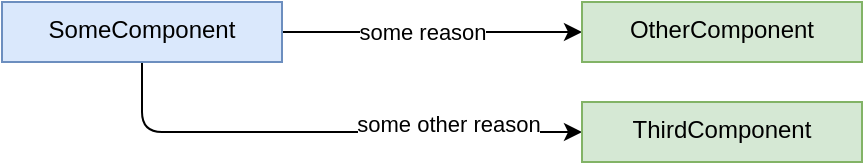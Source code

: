 <mxfile version="13.0.3" type="device" pages="3"><diagram id="yNK_ABaw8Se8PdmdTrlH" name="first-day"><mxGraphModel dx="1422" dy="822" grid="1" gridSize="10" guides="1" tooltips="1" connect="1" arrows="1" fold="1" page="1" pageScale="1" pageWidth="1654" pageHeight="1169" math="0" shadow="0"><root><mxCell id="IjhfCpBio78fHOjoQJx4-0"/><mxCell id="IjhfCpBio78fHOjoQJx4-1" parent="IjhfCpBio78fHOjoQJx4-0"/><mxCell id="eQ01Gdb1a1f8eqQGxo6X-0" style="edgeStyle=orthogonalEdgeStyle;rounded=0;orthogonalLoop=1;jettySize=auto;html=1;exitX=1;exitY=0.5;exitDx=0;exitDy=0;entryX=0;entryY=0.5;entryDx=0;entryDy=0;" edge="1" parent="IjhfCpBio78fHOjoQJx4-1" source="eQ01Gdb1a1f8eqQGxo6X-4" target="eQ01Gdb1a1f8eqQGxo6X-5"><mxGeometry relative="1" as="geometry"/></mxCell><mxCell id="eQ01Gdb1a1f8eqQGxo6X-1" value="some reason" style="edgeLabel;html=1;align=center;verticalAlign=middle;resizable=0;points=[];" vertex="1" connectable="0" parent="eQ01Gdb1a1f8eqQGxo6X-0"><mxGeometry x="-0.133" relative="1" as="geometry"><mxPoint x="5" as="offset"/></mxGeometry></mxCell><mxCell id="eQ01Gdb1a1f8eqQGxo6X-2" style="edgeStyle=orthogonalEdgeStyle;rounded=1;orthogonalLoop=1;jettySize=auto;html=1;exitX=0.5;exitY=1;exitDx=0;exitDy=0;entryX=0;entryY=0.5;entryDx=0;entryDy=0;" edge="1" parent="IjhfCpBio78fHOjoQJx4-1" source="eQ01Gdb1a1f8eqQGxo6X-4" target="eQ01Gdb1a1f8eqQGxo6X-6"><mxGeometry relative="1" as="geometry"/></mxCell><mxCell id="eQ01Gdb1a1f8eqQGxo6X-3" value="some other reason" style="edgeLabel;html=1;align=center;verticalAlign=middle;resizable=0;points=[];" vertex="1" connectable="0" parent="eQ01Gdb1a1f8eqQGxo6X-2"><mxGeometry x="0.474" y="4" relative="1" as="geometry"><mxPoint as="offset"/></mxGeometry></mxCell><mxCell id="eQ01Gdb1a1f8eqQGxo6X-4" value="SomeComponent" style="rounded=0;whiteSpace=wrap;html=1;verticalAlign=top;fillColor=#dae8fc;strokeColor=#6c8ebf;" vertex="1" parent="IjhfCpBio78fHOjoQJx4-1"><mxGeometry x="70" y="80" width="140" height="30" as="geometry"/></mxCell><mxCell id="eQ01Gdb1a1f8eqQGxo6X-5" value="OtherComponent" style="rounded=0;whiteSpace=wrap;html=1;verticalAlign=top;fillColor=#d5e8d4;strokeColor=#82b366;" vertex="1" parent="IjhfCpBio78fHOjoQJx4-1"><mxGeometry x="360" y="80" width="140" height="30" as="geometry"/></mxCell><mxCell id="eQ01Gdb1a1f8eqQGxo6X-6" value="ThirdComponent" style="rounded=0;whiteSpace=wrap;html=1;verticalAlign=top;fillColor=#d5e8d4;strokeColor=#82b366;" vertex="1" parent="IjhfCpBio78fHOjoQJx4-1"><mxGeometry x="360" y="130" width="140" height="30" as="geometry"/></mxCell></root></mxGraphModel></diagram><diagram id="x9LAKxzinf7MaV-T1e-o" name="second-week"><mxGraphModel dx="1422" dy="822" grid="1" gridSize="10" guides="1" tooltips="1" connect="1" arrows="1" fold="1" page="1" pageScale="1" pageWidth="1654" pageHeight="1169" math="0" shadow="0"><root><mxCell id="0"/><mxCell id="1" parent="0"/><mxCell id="-bWvrNVqObxnUcO1z5wG-42" style="edgeStyle=orthogonalEdgeStyle;rounded=0;orthogonalLoop=1;jettySize=auto;html=1;exitX=1;exitY=0.5;exitDx=0;exitDy=0;entryX=0;entryY=0.5;entryDx=0;entryDy=0;endArrow=open;endFill=0;" edge="1" source="-bWvrNVqObxnUcO1z5wG-46" target="-bWvrNVqObxnUcO1z5wG-47" parent="1"><mxGeometry relative="1" as="geometry"/></mxCell><mxCell id="-bWvrNVqObxnUcO1z5wG-43" value="Some reason" style="edgeLabel;html=1;align=center;verticalAlign=middle;resizable=0;points=[];" vertex="1" connectable="0" parent="-bWvrNVqObxnUcO1z5wG-42"><mxGeometry x="-0.133" relative="1" as="geometry"><mxPoint x="5" as="offset"/></mxGeometry></mxCell><mxCell id="-bWvrNVqObxnUcO1z5wG-44" style="edgeStyle=orthogonalEdgeStyle;rounded=1;orthogonalLoop=1;jettySize=auto;html=1;exitX=0.5;exitY=1;exitDx=0;exitDy=0;entryX=0;entryY=0.5;entryDx=0;entryDy=0;endArrow=open;endFill=0;" edge="1" source="-bWvrNVqObxnUcO1z5wG-46" target="-bWvrNVqObxnUcO1z5wG-48" parent="1"><mxGeometry relative="1" as="geometry"/></mxCell><mxCell id="-bWvrNVqObxnUcO1z5wG-45" value="Some other reason" style="edgeLabel;html=1;align=center;verticalAlign=middle;resizable=0;points=[];" vertex="1" connectable="0" parent="-bWvrNVqObxnUcO1z5wG-44"><mxGeometry x="0.474" y="4" relative="1" as="geometry"><mxPoint as="offset"/></mxGeometry></mxCell><mxCell id="-bWvrNVqObxnUcO1z5wG-46" value="SomeComponent" style="rounded=0;whiteSpace=wrap;html=1;verticalAlign=top;fillColor=#dae8fc;strokeColor=#6c8ebf;" vertex="1" parent="1"><mxGeometry x="80" y="70" width="140" height="30" as="geometry"/></mxCell><mxCell id="-bWvrNVqObxnUcO1z5wG-62" style="edgeStyle=orthogonalEdgeStyle;rounded=1;orthogonalLoop=1;jettySize=auto;html=1;exitX=1;exitY=0.5;exitDx=0;exitDy=0;entryX=0.75;entryY=0;entryDx=0;entryDy=0;endArrow=open;endFill=0;" edge="1" parent="1" source="-bWvrNVqObxnUcO1z5wG-47" target="-bWvrNVqObxnUcO1z5wG-56"><mxGeometry relative="1" as="geometry"/></mxCell><mxCell id="-bWvrNVqObxnUcO1z5wG-63" value="When is full moon" style="edgeLabel;html=1;align=center;verticalAlign=middle;resizable=0;points=[];" vertex="1" connectable="0" parent="-bWvrNVqObxnUcO1z5wG-62"><mxGeometry x="-0.616" y="1" relative="1" as="geometry"><mxPoint y="1" as="offset"/></mxGeometry></mxCell><mxCell id="-bWvrNVqObxnUcO1z5wG-47" value="OtherComponent" style="rounded=0;whiteSpace=wrap;html=1;verticalAlign=top;fillColor=#d5e8d4;strokeColor=#82b366;" vertex="1" parent="1"><mxGeometry x="370" y="70" width="140" height="30" as="geometry"/></mxCell><mxCell id="-bWvrNVqObxnUcO1z5wG-50" style="edgeStyle=orthogonalEdgeStyle;rounded=1;orthogonalLoop=1;jettySize=auto;html=1;exitX=0.5;exitY=1;exitDx=0;exitDy=0;entryX=1;entryY=0.5;entryDx=0;entryDy=0;endArrow=open;endFill=0;" edge="1" parent="1" source="-bWvrNVqObxnUcO1z5wG-48" target="-bWvrNVqObxnUcO1z5wG-49"><mxGeometry relative="1" as="geometry"/></mxCell><mxCell id="-bWvrNVqObxnUcO1z5wG-55" value="Only on Fridays" style="edgeLabel;html=1;align=center;verticalAlign=middle;resizable=0;points=[];" vertex="1" connectable="0" parent="-bWvrNVqObxnUcO1z5wG-50"><mxGeometry x="-0.231" y="-40" relative="1" as="geometry"><mxPoint x="-40" y="40" as="offset"/></mxGeometry></mxCell><mxCell id="-bWvrNVqObxnUcO1z5wG-57" value="" style="edgeStyle=orthogonalEdgeStyle;rounded=1;orthogonalLoop=1;jettySize=auto;html=1;endArrow=open;endFill=0;" edge="1" parent="1" source="-bWvrNVqObxnUcO1z5wG-48" target="-bWvrNVqObxnUcO1z5wG-56"><mxGeometry relative="1" as="geometry"/></mxCell><mxCell id="-bWvrNVqObxnUcO1z5wG-64" value="How is the weather?" style="edgeLabel;html=1;align=center;verticalAlign=middle;resizable=0;points=[];" vertex="1" connectable="0" parent="-bWvrNVqObxnUcO1z5wG-57"><mxGeometry x="-0.519" y="1" relative="1" as="geometry"><mxPoint x="13.5" y="46" as="offset"/></mxGeometry></mxCell><mxCell id="-bWvrNVqObxnUcO1z5wG-48" value="ThirdComponent" style="rounded=0;whiteSpace=wrap;html=1;verticalAlign=top;fillColor=#d5e8d4;strokeColor=#82b366;" vertex="1" parent="1"><mxGeometry x="370" y="120" width="140" height="30" as="geometry"/></mxCell><mxCell id="-bWvrNVqObxnUcO1z5wG-59" value="" style="edgeStyle=orthogonalEdgeStyle;rounded=1;orthogonalLoop=1;jettySize=auto;html=1;endArrow=open;endFill=0;" edge="1" parent="1" source="-bWvrNVqObxnUcO1z5wG-56" target="-bWvrNVqObxnUcO1z5wG-58"><mxGeometry relative="1" as="geometry"/></mxCell><mxCell id="-bWvrNVqObxnUcO1z5wG-56" value="TheRedPath" style="rounded=0;whiteSpace=wrap;html=1;verticalAlign=top;fillColor=#f8cecc;strokeColor=#b85450;" vertex="1" parent="1"><mxGeometry x="540" y="270" width="140" height="30" as="geometry"/></mxCell><mxCell id="-bWvrNVqObxnUcO1z5wG-60" style="edgeStyle=orthogonalEdgeStyle;rounded=1;orthogonalLoop=1;jettySize=auto;html=1;entryX=0.75;entryY=1;entryDx=0;entryDy=0;endArrow=open;endFill=0;" edge="1" parent="1" source="-bWvrNVqObxnUcO1z5wG-58" target="-bWvrNVqObxnUcO1z5wG-48"><mxGeometry relative="1" as="geometry"/></mxCell><mxCell id="-bWvrNVqObxnUcO1z5wG-61" value="Let's try again" style="edgeLabel;html=1;align=center;verticalAlign=middle;resizable=0;points=[];" vertex="1" connectable="0" parent="-bWvrNVqObxnUcO1z5wG-60"><mxGeometry x="0.425" relative="1" as="geometry"><mxPoint y="54.5" as="offset"/></mxGeometry></mxCell><mxCell id="-bWvrNVqObxnUcO1z5wG-58" value="OmgWhatHaveIDone" style="rounded=0;whiteSpace=wrap;html=1;verticalAlign=top;fillColor=#f8cecc;strokeColor=#b85450;" vertex="1" parent="1"><mxGeometry x="540" y="350" width="140" height="30" as="geometry"/></mxCell><mxCell id="-bWvrNVqObxnUcO1z5wG-52" value="" style="edgeStyle=orthogonalEdgeStyle;rounded=1;orthogonalLoop=1;jettySize=auto;html=1;endArrow=open;endFill=0;" edge="1" parent="1" source="-bWvrNVqObxnUcO1z5wG-49" target="-bWvrNVqObxnUcO1z5wG-51"><mxGeometry relative="1" as="geometry"/></mxCell><mxCell id="-bWvrNVqObxnUcO1z5wG-65" value="If n &amp;gt; 42" style="edgeLabel;html=1;align=center;verticalAlign=middle;resizable=0;points=[];" vertex="1" connectable="0" parent="-bWvrNVqObxnUcO1z5wG-52"><mxGeometry x="-0.237" y="-1" relative="1" as="geometry"><mxPoint as="offset"/></mxGeometry></mxCell><mxCell id="-bWvrNVqObxnUcO1z5wG-49" value="LostInTimeComponent" style="rounded=0;whiteSpace=wrap;html=1;verticalAlign=top;fillColor=#e1d5e7;strokeColor=#9673a6;" vertex="1" parent="1"><mxGeometry x="180" y="210" width="140" height="30" as="geometry"/></mxCell><mxCell id="-bWvrNVqObxnUcO1z5wG-53" style="edgeStyle=orthogonalEdgeStyle;rounded=1;orthogonalLoop=1;jettySize=auto;html=1;entryX=0;entryY=0.5;entryDx=0;entryDy=0;endArrow=open;endFill=0;" edge="1" parent="1" source="-bWvrNVqObxnUcO1z5wG-51" target="-bWvrNVqObxnUcO1z5wG-46"><mxGeometry relative="1" as="geometry"><Array as="points"><mxPoint x="60" y="335"/><mxPoint x="60" y="85"/></Array></mxGeometry></mxCell><mxCell id="-bWvrNVqObxnUcO1z5wG-54" value="Just because" style="edgeLabel;html=1;align=center;verticalAlign=middle;resizable=0;points=[];" vertex="1" connectable="0" parent="-bWvrNVqObxnUcO1z5wG-53"><mxGeometry x="0.162" y="1" relative="1" as="geometry"><mxPoint x="1" as="offset"/></mxGeometry></mxCell><mxCell id="-bWvrNVqObxnUcO1z5wG-51" value="MaybeLaterComponent" style="rounded=0;whiteSpace=wrap;html=1;verticalAlign=top;fillColor=#e1d5e7;strokeColor=#9673a6;" vertex="1" parent="1"><mxGeometry x="180" y="320" width="140" height="30" as="geometry"/></mxCell></root></mxGraphModel></diagram><diagram id="J9B8WU6r_JhwLd-lj47-" name="main-flow"><mxGraphModel dx="948" dy="548" grid="1" gridSize="10" guides="1" tooltips="1" connect="1" arrows="1" fold="1" page="1" pageScale="1" pageWidth="1654" pageHeight="1169" math="0" shadow="0"><root><mxCell id="fKqgJBkxVM9FNcwc4h9q-0"/><mxCell id="fKqgJBkxVM9FNcwc4h9q-1" parent="fKqgJBkxVM9FNcwc4h9q-0"/><mxCell id="Atcq-MObCHicT963sHfW-8" value="wee-flow kingdom" style="rounded=0;whiteSpace=wrap;html=1;verticalAlign=top;" vertex="1" parent="fKqgJBkxVM9FNcwc4h9q-1"><mxGeometry x="350" y="150" width="330" height="560" as="geometry"/></mxCell><mxCell id="Atcq-MObCHicT963sHfW-11" value="" style="edgeStyle=orthogonalEdgeStyle;rounded=1;orthogonalLoop=1;jettySize=auto;html=1;endArrow=open;endFill=0;" edge="1" parent="fKqgJBkxVM9FNcwc4h9q-1" source="Atcq-MObCHicT963sHfW-0" target="Atcq-MObCHicT963sHfW-10"><mxGeometry relative="1" as="geometry"/></mxCell><mxCell id="Atcq-MObCHicT963sHfW-0" value="Initial state" style="rounded=0;whiteSpace=wrap;html=1;" vertex="1" parent="fKqgJBkxVM9FNcwc4h9q-1"><mxGeometry x="160" y="200" width="120" height="60" as="geometry"/></mxCell><mxCell id="Atcq-MObCHicT963sHfW-12" value="" style="edgeStyle=orthogonalEdgeStyle;rounded=1;orthogonalLoop=1;jettySize=auto;html=1;endArrow=open;endFill=0;" edge="1" parent="fKqgJBkxVM9FNcwc4h9q-1" source="Atcq-MObCHicT963sHfW-10" target="Atcq-MObCHicT963sHfW-1"><mxGeometry relative="1" as="geometry"/></mxCell><mxCell id="Atcq-MObCHicT963sHfW-10" value="start( )" style="rounded=0;whiteSpace=wrap;html=1;" vertex="1" parent="fKqgJBkxVM9FNcwc4h9q-1"><mxGeometry x="380" y="200" width="120" height="60" as="geometry"/></mxCell><mxCell id="Atcq-MObCHicT963sHfW-4" value="" style="edgeStyle=orthogonalEdgeStyle;rounded=1;orthogonalLoop=1;jettySize=auto;html=1;endArrow=open;endFill=0;" edge="1" parent="fKqgJBkxVM9FNcwc4h9q-1" source="Atcq-MObCHicT963sHfW-1" target="Atcq-MObCHicT963sHfW-3"><mxGeometry relative="1" as="geometry"/></mxCell><mxCell id="Atcq-MObCHicT963sHfW-1" value="navigate to &lt;br&gt;first route" style="rounded=0;whiteSpace=wrap;html=1;" vertex="1" parent="fKqgJBkxVM9FNcwc4h9q-1"><mxGeometry x="540" y="200" width="120" height="60" as="geometry"/></mxCell><mxCell id="Atcq-MObCHicT963sHfW-6" value="" style="edgeStyle=orthogonalEdgeStyle;rounded=1;orthogonalLoop=1;jettySize=auto;html=1;endArrow=open;endFill=0;" edge="1" parent="fKqgJBkxVM9FNcwc4h9q-1" source="Atcq-MObCHicT963sHfW-3" target="Atcq-MObCHicT963sHfW-5"><mxGeometry relative="1" as="geometry"><Array as="points"><mxPoint x="780" y="480"/></Array></mxGeometry></mxCell><mxCell id="Atcq-MObCHicT963sHfW-29" value="My work &lt;br&gt;here is done" style="edgeLabel;html=1;align=center;verticalAlign=middle;resizable=0;points=[];" vertex="1" connectable="0" parent="Atcq-MObCHicT963sHfW-6"><mxGeometry x="-0.216" y="1" relative="1" as="geometry"><mxPoint as="offset"/></mxGeometry></mxCell><mxCell id="Atcq-MObCHicT963sHfW-16" style="edgeStyle=orthogonalEdgeStyle;rounded=1;orthogonalLoop=1;jettySize=auto;html=1;exitX=0.25;exitY=1;exitDx=0;exitDy=0;entryX=1;entryY=0.5;entryDx=0;entryDy=0;endArrow=open;endFill=0;" edge="1" parent="fKqgJBkxVM9FNcwc4h9q-1" source="Atcq-MObCHicT963sHfW-3" target="Atcq-MObCHicT963sHfW-15"><mxGeometry relative="1" as="geometry"/></mxCell><mxCell id="Atcq-MObCHicT963sHfW-28" value="Something &lt;br&gt;changed" style="edgeLabel;html=1;align=center;verticalAlign=middle;resizable=0;points=[];" vertex="1" connectable="0" parent="Atcq-MObCHicT963sHfW-16"><mxGeometry y="-17" relative="1" as="geometry"><mxPoint x="-17" y="18" as="offset"/></mxGeometry></mxCell><mxCell id="Atcq-MObCHicT963sHfW-3" value="Some component" style="rounded=0;whiteSpace=wrap;html=1;fillColor=#dae8fc;strokeColor=#6c8ebf;" vertex="1" parent="fKqgJBkxVM9FNcwc4h9q-1"><mxGeometry x="720" y="200" width="120" height="60" as="geometry"/></mxCell><mxCell id="Atcq-MObCHicT963sHfW-18" value="" style="edgeStyle=orthogonalEdgeStyle;rounded=1;orthogonalLoop=1;jettySize=auto;html=1;endArrow=open;endFill=0;" edge="1" parent="fKqgJBkxVM9FNcwc4h9q-1" source="Atcq-MObCHicT963sHfW-5" target="Atcq-MObCHicT963sHfW-17"><mxGeometry relative="1" as="geometry"/></mxCell><mxCell id="Atcq-MObCHicT963sHfW-5" value="next( )" style="rounded=0;whiteSpace=wrap;html=1;" vertex="1" parent="fKqgJBkxVM9FNcwc4h9q-1"><mxGeometry x="540" y="450" width="120" height="60" as="geometry"/></mxCell><mxCell id="Atcq-MObCHicT963sHfW-23" value="" style="edgeStyle=orthogonalEdgeStyle;rounded=1;orthogonalLoop=1;jettySize=auto;html=1;endArrow=open;endFill=0;" edge="1" parent="fKqgJBkxVM9FNcwc4h9q-1" source="Atcq-MObCHicT963sHfW-17" target="Atcq-MObCHicT963sHfW-22"><mxGeometry relative="1" as="geometry"/></mxCell><mxCell id="Atcq-MObCHicT963sHfW-17" value="Calculate next route based on the rules" style="rounded=0;whiteSpace=wrap;html=1;" vertex="1" parent="fKqgJBkxVM9FNcwc4h9q-1"><mxGeometry x="375" y="450" width="120" height="60" as="geometry"/></mxCell><mxCell id="Atcq-MObCHicT963sHfW-25" value="" style="edgeStyle=orthogonalEdgeStyle;rounded=1;orthogonalLoop=1;jettySize=auto;html=1;endArrow=open;endFill=0;" edge="1" parent="fKqgJBkxVM9FNcwc4h9q-1" source="Atcq-MObCHicT963sHfW-22" target="Atcq-MObCHicT963sHfW-24"><mxGeometry relative="1" as="geometry"/></mxCell><mxCell id="Atcq-MObCHicT963sHfW-22" value="update &lt;br&gt;current route&amp;nbsp;" style="rounded=0;whiteSpace=wrap;html=1;" vertex="1" parent="fKqgJBkxVM9FNcwc4h9q-1"><mxGeometry x="375" y="590" width="120" height="60" as="geometry"/></mxCell><mxCell id="Atcq-MObCHicT963sHfW-27" style="edgeStyle=orthogonalEdgeStyle;rounded=1;orthogonalLoop=1;jettySize=auto;html=1;exitX=1;exitY=0.5;exitDx=0;exitDy=0;entryX=0;entryY=0.5;entryDx=0;entryDy=0;endArrow=open;endFill=0;" edge="1" parent="fKqgJBkxVM9FNcwc4h9q-1" source="Atcq-MObCHicT963sHfW-24" target="Atcq-MObCHicT963sHfW-26"><mxGeometry relative="1" as="geometry"/></mxCell><mxCell id="Atcq-MObCHicT963sHfW-24" value="navigate to the &lt;br&gt;next route" style="rounded=0;whiteSpace=wrap;html=1;" vertex="1" parent="fKqgJBkxVM9FNcwc4h9q-1"><mxGeometry x="540" y="590" width="120" height="60" as="geometry"/></mxCell><mxCell id="Atcq-MObCHicT963sHfW-20" style="edgeStyle=orthogonalEdgeStyle;rounded=1;orthogonalLoop=1;jettySize=auto;html=1;endArrow=open;endFill=0;" edge="1" parent="fKqgJBkxVM9FNcwc4h9q-1" source="Atcq-MObCHicT963sHfW-15" target="Atcq-MObCHicT963sHfW-19"><mxGeometry relative="1" as="geometry"/></mxCell><mxCell id="Atcq-MObCHicT963sHfW-15" value="set( )" style="rounded=0;whiteSpace=wrap;html=1;" vertex="1" parent="fKqgJBkxVM9FNcwc4h9q-1"><mxGeometry x="540" y="320" width="120" height="60" as="geometry"/></mxCell><mxCell id="Atcq-MObCHicT963sHfW-21" value="" style="edgeStyle=orthogonalEdgeStyle;rounded=1;orthogonalLoop=1;jettySize=auto;html=1;endArrow=open;endFill=0;" edge="1" parent="fKqgJBkxVM9FNcwc4h9q-1" source="Atcq-MObCHicT963sHfW-19" target="Atcq-MObCHicT963sHfW-17"><mxGeometry relative="1" as="geometry"/></mxCell><mxCell id="Atcq-MObCHicT963sHfW-19" value="Shared &lt;br&gt;domain data" style="shape=cylinder;whiteSpace=wrap;html=1;boundedLbl=1;backgroundOutline=1;" vertex="1" parent="fKqgJBkxVM9FNcwc4h9q-1"><mxGeometry x="380" y="310" width="110" height="80" as="geometry"/></mxCell><mxCell id="Atcq-MObCHicT963sHfW-26" value="Other &lt;br&gt;Component" style="rounded=0;whiteSpace=wrap;html=1;fillColor=#d5e8d4;strokeColor=#82b366;" vertex="1" parent="fKqgJBkxVM9FNcwc4h9q-1"><mxGeometry x="720" y="590" width="120" height="60" as="geometry"/></mxCell></root></mxGraphModel></diagram></mxfile>